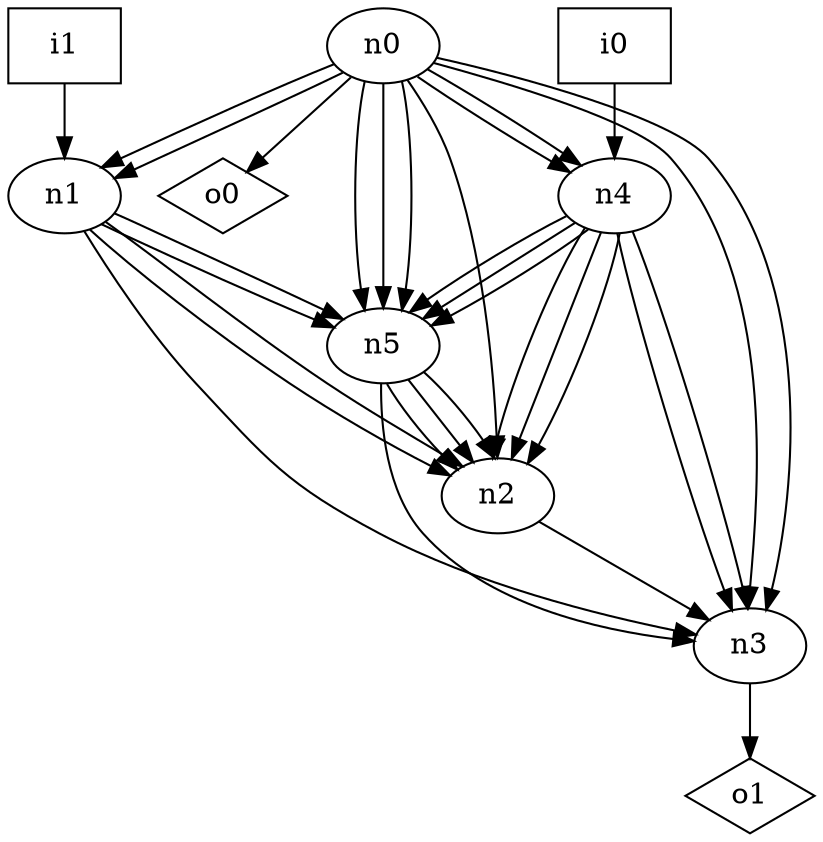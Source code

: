 digraph G {
n0 [label="n0"];
n1 [label="n1"];
n2 [label="n2"];
n3 [label="n3"];
n4 [label="n4"];
n5 [label="n5"];
n6 [label="i0",shape="box"];
n7 [label="i1",shape="box"];
n8 [label="o0",shape="diamond"];
n9 [label="o1",shape="diamond"];
n0 -> n1
n0 -> n1
n0 -> n2
n0 -> n3
n0 -> n3
n0 -> n4
n0 -> n4
n0 -> n5
n0 -> n5
n0 -> n5
n0 -> n8
n1 -> n2
n1 -> n2
n1 -> n3
n1 -> n5
n1 -> n5
n2 -> n3
n3 -> n9
n4 -> n2
n4 -> n2
n4 -> n2
n4 -> n3
n4 -> n3
n4 -> n5
n4 -> n5
n4 -> n5
n5 -> n2
n5 -> n2
n5 -> n2
n5 -> n3
n6 -> n4
n7 -> n1
}